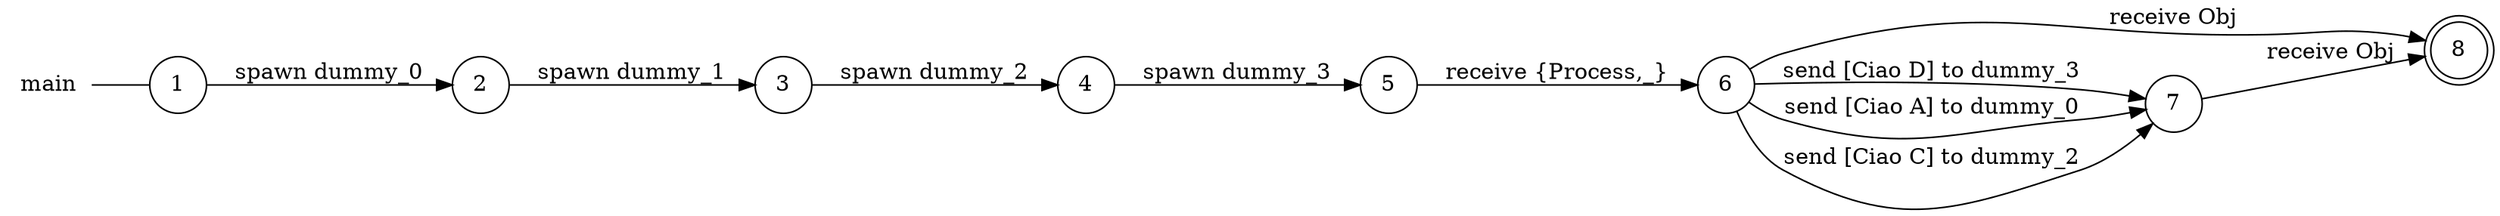 digraph main {
	rankdir="LR";
	n_0 [label="main", shape="plaintext"];
	n_1 [id="5", shape=doublecircle, label="8"];
	n_2 [id="6", shape=circle, label="5"];
	n_3 [id="10", shape=circle, label="4"];
	n_4 [id="1", shape=circle, label="1"];
	n_0 -> n_4 [arrowhead=none];
	n_5 [id="2", shape=circle, label="2"];
	n_6 [id="4", shape=circle, label="3"];
	n_7 [id="7", shape=circle, label="6"];
	n_8 [id="3", shape=circle, label="7"];

	n_4 -> n_5 [id="[$e|3]", label="spawn dummy_0"];
	n_6 -> n_3 [id="[$e|10]", label="spawn dummy_2"];
	n_2 -> n_7 [id="[$e|12]", label="receive {Process,_}"];
	n_5 -> n_6 [id="[$e|9]", label="spawn dummy_1"];
	n_7 -> n_1 [id="[$e|1]", label="receive Obj"];
	n_7 -> n_8 [id="[$e|4]", label="send [Ciao D] to dummy_3"];
	n_7 -> n_8 [id="[$e|16]", label="send [Ciao A] to dummy_0"];
	n_7 -> n_8 [id="[$e|15]", label="send [Ciao C] to dummy_2"];
	n_3 -> n_2 [id="[$e|11]", label="spawn dummy_3"];
	n_8 -> n_1 [id="[$e|13]", label="receive Obj"];
}
